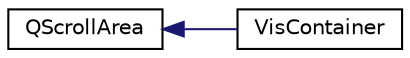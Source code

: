 digraph "Graphical Class Hierarchy"
{
 // INTERACTIVE_SVG=YES
  edge [fontname="Helvetica",fontsize="10",labelfontname="Helvetica",labelfontsize="10"];
  node [fontname="Helvetica",fontsize="10",shape=record];
  rankdir="LR";
  Node1 [label="QScrollArea",height=0.2,width=0.4,color="black", fillcolor="white", style="filled",URL="$d8/de1/class_q_scroll_area.html"];
  Node1 -> Node2 [dir="back",color="midnightblue",fontsize="10",style="solid",fontname="Helvetica"];
  Node2 [label="VisContainer",height=0.2,width=0.4,color="black", fillcolor="white", style="filled",URL="$d7/dd2/class_vis_container.html"];
}
